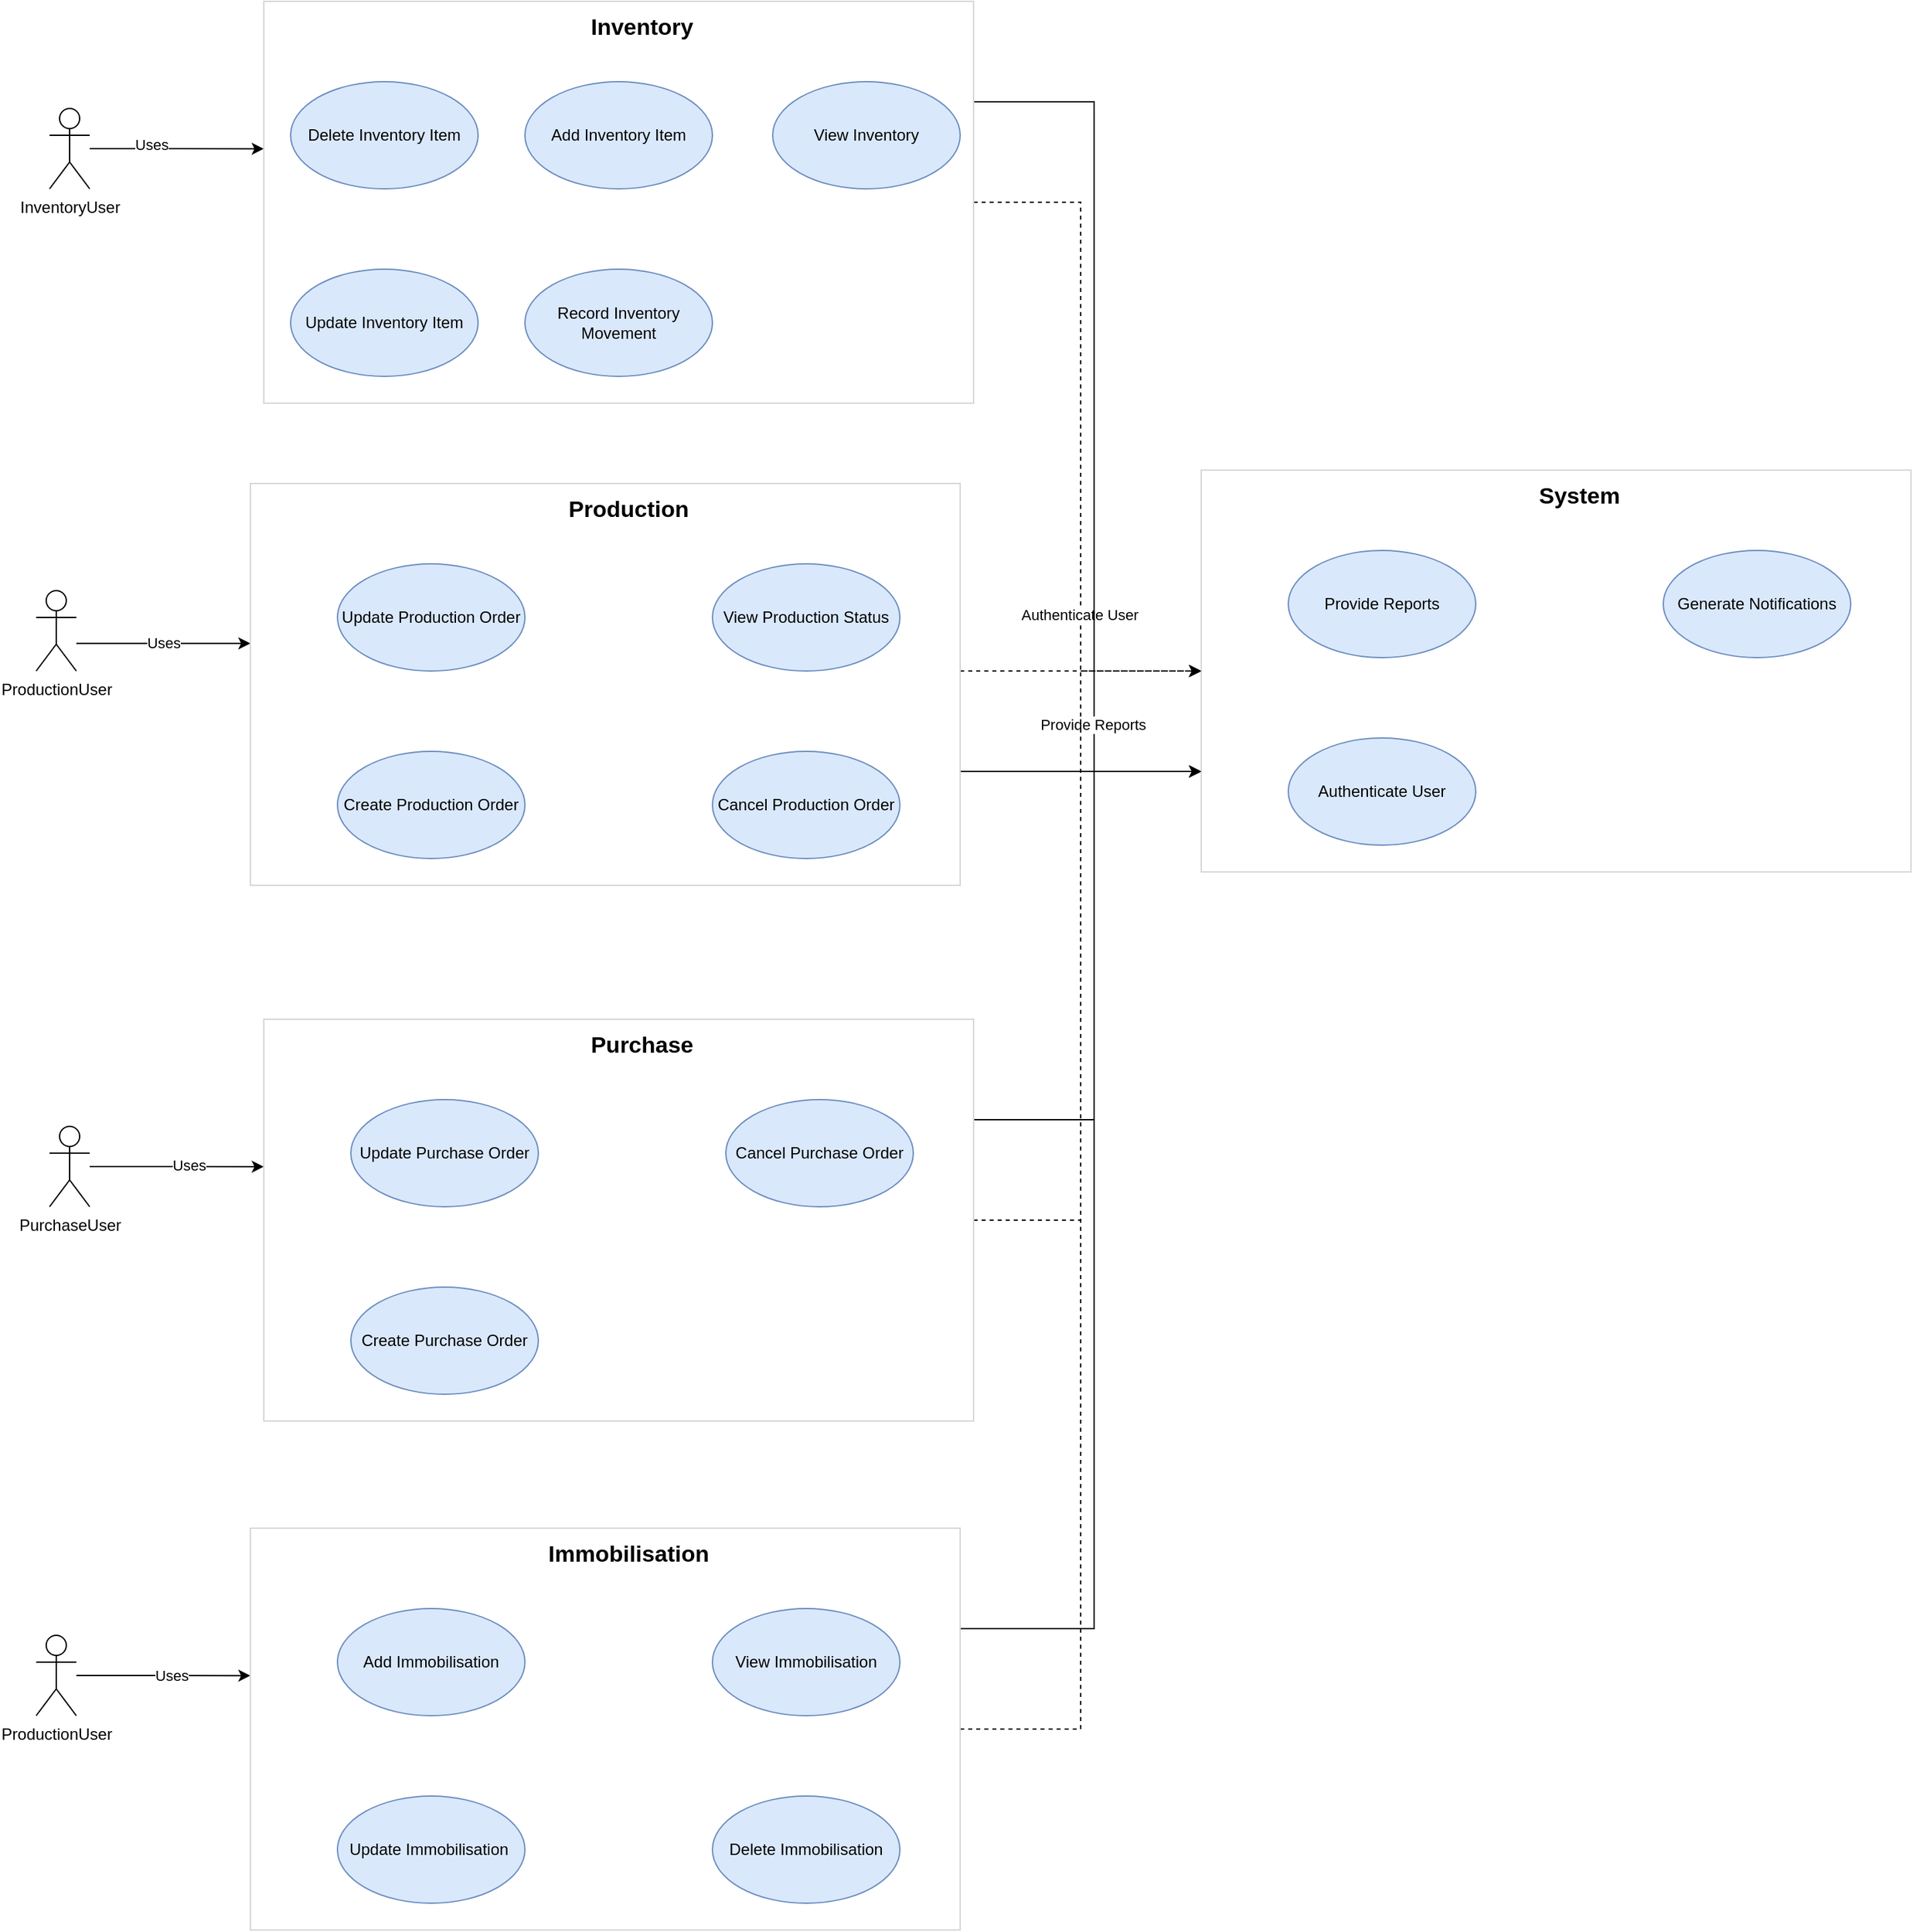 <mxfile version="21.0.10" type="device"><diagram name="Page-1" id="vJQsI2HW_MRC4xHcgE_t"><mxGraphModel dx="2049" dy="1080" grid="1" gridSize="10" guides="1" tooltips="1" connect="1" arrows="1" fold="1" page="1" pageScale="1" pageWidth="850" pageHeight="1100" math="0" shadow="0"><root><mxCell id="0"/><mxCell id="1" parent="0"/><mxCell id="8Evhf4HylxbXUW5uSEZg-13" style="edgeStyle=orthogonalEdgeStyle;rounded=0;orthogonalLoop=1;jettySize=auto;html=1;entryX=0;entryY=0.367;entryDx=0;entryDy=0;entryPerimeter=0;" parent="1" source="8Evhf4HylxbXUW5uSEZg-1" target="8Evhf4HylxbXUW5uSEZg-7" edge="1"><mxGeometry relative="1" as="geometry"/></mxCell><mxCell id="8Evhf4HylxbXUW5uSEZg-48" value="Uses" style="edgeLabel;html=1;align=center;verticalAlign=middle;resizable=0;points=[];rounded=0;" parent="8Evhf4HylxbXUW5uSEZg-13" vertex="1" connectable="0"><mxGeometry x="-0.295" y="3" relative="1" as="geometry"><mxPoint as="offset"/></mxGeometry></mxCell><mxCell id="8Evhf4HylxbXUW5uSEZg-1" value="InventoryUser" style="shape=umlActor;verticalLabelPosition=bottom;verticalAlign=top;html=1;outlineConnect=0;rounded=0;" parent="1" vertex="1"><mxGeometry x="70" y="90" width="30" height="60" as="geometry"/></mxCell><mxCell id="wg44Y7zbau2e3jtQpXtA-1" style="edgeStyle=orthogonalEdgeStyle;rounded=0;orthogonalLoop=1;jettySize=auto;html=1;entryX=0;entryY=0.5;entryDx=0;entryDy=0;dashed=1;" edge="1" parent="1" source="8Evhf4HylxbXUW5uSEZg-7" target="8Evhf4HylxbXUW5uSEZg-26"><mxGeometry relative="1" as="geometry"><Array as="points"><mxPoint x="840" y="160"/><mxPoint x="840" y="510"/></Array></mxGeometry></mxCell><mxCell id="wg44Y7zbau2e3jtQpXtA-7" value="Authenticate User" style="edgeLabel;html=1;align=center;verticalAlign=middle;resizable=0;points=[];rounded=0;" vertex="1" connectable="0" parent="wg44Y7zbau2e3jtQpXtA-1"><mxGeometry x="0.491" y="-1" relative="1" as="geometry"><mxPoint as="offset"/></mxGeometry></mxCell><mxCell id="wg44Y7zbau2e3jtQpXtA-8" style="edgeStyle=orthogonalEdgeStyle;rounded=0;orthogonalLoop=1;jettySize=auto;html=1;exitX=1;exitY=0.25;exitDx=0;exitDy=0;entryX=0;entryY=0.75;entryDx=0;entryDy=0;" edge="1" parent="1" source="8Evhf4HylxbXUW5uSEZg-7" target="8Evhf4HylxbXUW5uSEZg-26"><mxGeometry relative="1" as="geometry"><Array as="points"><mxPoint x="850" y="85"/><mxPoint x="850" y="585"/></Array></mxGeometry></mxCell><mxCell id="wg44Y7zbau2e3jtQpXtA-14" value="Provide Reports" style="edgeLabel;html=1;align=center;verticalAlign=middle;resizable=0;points=[];rounded=0;" vertex="1" connectable="0" parent="wg44Y7zbau2e3jtQpXtA-8"><mxGeometry x="0.655" y="-1" relative="1" as="geometry"><mxPoint as="offset"/></mxGeometry></mxCell><mxCell id="8Evhf4HylxbXUW5uSEZg-7" value="" style="rounded=0;whiteSpace=wrap;html=1;strokeColor=#d6d6d6;" parent="1" vertex="1"><mxGeometry x="230" y="10" width="530" height="300" as="geometry"/></mxCell><mxCell id="8Evhf4HylxbXUW5uSEZg-6" value="Delete Inventory Item" style="ellipse;whiteSpace=wrap;html=1;fillColor=#dae8fc;strokeColor=#6c8ebf;rounded=0;" parent="1" vertex="1"><mxGeometry x="250" y="70" width="140" height="80" as="geometry"/></mxCell><mxCell id="8Evhf4HylxbXUW5uSEZg-8" value="Update Inventory Item" style="ellipse;whiteSpace=wrap;html=1;fillColor=#dae8fc;strokeColor=#6c8ebf;rounded=0;" parent="1" vertex="1"><mxGeometry x="250" y="210" width="140" height="80" as="geometry"/></mxCell><mxCell id="8Evhf4HylxbXUW5uSEZg-9" value="Add Inventory Item" style="ellipse;whiteSpace=wrap;html=1;fillColor=#dae8fc;strokeColor=#6c8ebf;rounded=0;" parent="1" vertex="1"><mxGeometry x="425" y="70" width="140" height="80" as="geometry"/></mxCell><mxCell id="8Evhf4HylxbXUW5uSEZg-10" value="Record Inventory Movement" style="ellipse;whiteSpace=wrap;html=1;fillColor=#dae8fc;strokeColor=#6c8ebf;rounded=0;" parent="1" vertex="1"><mxGeometry x="425" y="210" width="140" height="80" as="geometry"/></mxCell><mxCell id="8Evhf4HylxbXUW5uSEZg-11" value="View Inventory" style="ellipse;whiteSpace=wrap;html=1;fillColor=#dae8fc;strokeColor=#6c8ebf;rounded=0;" parent="1" vertex="1"><mxGeometry x="610" y="70" width="140" height="80" as="geometry"/></mxCell><mxCell id="8Evhf4HylxbXUW5uSEZg-14" value="Inventory" style="text;html=1;strokeColor=none;fillColor=none;align=center;verticalAlign=middle;whiteSpace=wrap;rounded=0;fontStyle=1;fontSize=17;" parent="1" vertex="1"><mxGeometry x="465" y="10" width="95" height="40" as="geometry"/></mxCell><mxCell id="8Evhf4HylxbXUW5uSEZg-17" value="Uses" style="edgeStyle=orthogonalEdgeStyle;rounded=0;orthogonalLoop=1;jettySize=auto;html=1;entryX=0;entryY=0.398;entryDx=0;entryDy=0;entryPerimeter=0;" parent="1" source="8Evhf4HylxbXUW5uSEZg-18" target="8Evhf4HylxbXUW5uSEZg-19" edge="1"><mxGeometry relative="1" as="geometry"><Array as="points"><mxPoint x="217" y="490"/></Array></mxGeometry></mxCell><mxCell id="8Evhf4HylxbXUW5uSEZg-18" value="ProductionUser" style="shape=umlActor;verticalLabelPosition=bottom;verticalAlign=top;html=1;outlineConnect=0;rounded=0;" parent="1" vertex="1"><mxGeometry x="60" y="450" width="30" height="60" as="geometry"/></mxCell><mxCell id="wg44Y7zbau2e3jtQpXtA-3" style="edgeStyle=orthogonalEdgeStyle;rounded=0;orthogonalLoop=1;jettySize=auto;html=1;dashed=1;" edge="1" parent="1" source="8Evhf4HylxbXUW5uSEZg-19" target="8Evhf4HylxbXUW5uSEZg-26"><mxGeometry relative="1" as="geometry"><Array as="points"><mxPoint x="830" y="510"/><mxPoint x="830" y="510"/></Array></mxGeometry></mxCell><mxCell id="wg44Y7zbau2e3jtQpXtA-10" style="edgeStyle=orthogonalEdgeStyle;rounded=0;orthogonalLoop=1;jettySize=auto;html=1;exitX=1;exitY=0.75;exitDx=0;exitDy=0;entryX=0;entryY=0.75;entryDx=0;entryDy=0;" edge="1" parent="1" source="8Evhf4HylxbXUW5uSEZg-19" target="8Evhf4HylxbXUW5uSEZg-26"><mxGeometry relative="1" as="geometry"><mxPoint x="929.957" y="440" as="targetPoint"/><Array as="points"><mxPoint x="750" y="585"/></Array></mxGeometry></mxCell><mxCell id="8Evhf4HylxbXUW5uSEZg-19" value="" style="rounded=0;whiteSpace=wrap;html=1;strokeColor=#d6d6d6;" parent="1" vertex="1"><mxGeometry x="220" y="370" width="530" height="300" as="geometry"/></mxCell><mxCell id="8Evhf4HylxbXUW5uSEZg-20" value="Update Production Order" style="ellipse;whiteSpace=wrap;html=1;fillColor=#dae8fc;strokeColor=#6c8ebf;rounded=0;" parent="1" vertex="1"><mxGeometry x="285" y="430" width="140" height="80" as="geometry"/></mxCell><mxCell id="8Evhf4HylxbXUW5uSEZg-21" value="Create Production Order" style="ellipse;whiteSpace=wrap;html=1;fillColor=#dae8fc;strokeColor=#6c8ebf;rounded=0;" parent="1" vertex="1"><mxGeometry x="285" y="570" width="140" height="80" as="geometry"/></mxCell><mxCell id="8Evhf4HylxbXUW5uSEZg-22" value="View Production Status" style="ellipse;whiteSpace=wrap;html=1;fillColor=#dae8fc;strokeColor=#6c8ebf;rounded=0;" parent="1" vertex="1"><mxGeometry x="565" y="430" width="140" height="80" as="geometry"/></mxCell><mxCell id="8Evhf4HylxbXUW5uSEZg-23" value="Cancel Production Order" style="ellipse;whiteSpace=wrap;html=1;fillColor=#dae8fc;strokeColor=#6c8ebf;rounded=0;" parent="1" vertex="1"><mxGeometry x="565" y="570" width="140" height="80" as="geometry"/></mxCell><mxCell id="8Evhf4HylxbXUW5uSEZg-25" value="Production" style="text;html=1;strokeColor=none;fillColor=none;align=center;verticalAlign=middle;whiteSpace=wrap;rounded=0;fontStyle=1;fontSize=17;" parent="1" vertex="1"><mxGeometry x="455" y="370" width="95" height="40" as="geometry"/></mxCell><mxCell id="8Evhf4HylxbXUW5uSEZg-26" value="" style="rounded=0;whiteSpace=wrap;html=1;strokeColor=#d6d6d6;" parent="1" vertex="1"><mxGeometry x="930" y="360" width="530" height="300" as="geometry"/></mxCell><mxCell id="8Evhf4HylxbXUW5uSEZg-27" value="Provide Reports" style="ellipse;whiteSpace=wrap;html=1;fillColor=#dae8fc;strokeColor=#6c8ebf;rounded=0;" parent="1" vertex="1"><mxGeometry x="995" y="420" width="140" height="80" as="geometry"/></mxCell><mxCell id="8Evhf4HylxbXUW5uSEZg-28" value="Authenticate User" style="ellipse;whiteSpace=wrap;html=1;fillColor=#dae8fc;strokeColor=#6c8ebf;rounded=0;" parent="1" vertex="1"><mxGeometry x="995" y="560" width="140" height="80" as="geometry"/></mxCell><mxCell id="8Evhf4HylxbXUW5uSEZg-29" value="Generate Notifications" style="ellipse;whiteSpace=wrap;html=1;fillColor=#dae8fc;strokeColor=#6c8ebf;rounded=0;" parent="1" vertex="1"><mxGeometry x="1275" y="420" width="140" height="80" as="geometry"/></mxCell><mxCell id="8Evhf4HylxbXUW5uSEZg-31" value="System" style="text;html=1;strokeColor=none;fillColor=none;align=center;verticalAlign=middle;whiteSpace=wrap;rounded=0;fontStyle=1;fontSize=17;" parent="1" vertex="1"><mxGeometry x="1165" y="360" width="95" height="40" as="geometry"/></mxCell><mxCell id="8Evhf4HylxbXUW5uSEZg-32" style="edgeStyle=orthogonalEdgeStyle;rounded=0;orthogonalLoop=1;jettySize=auto;html=1;entryX=0;entryY=0.367;entryDx=0;entryDy=0;entryPerimeter=0;" parent="1" source="8Evhf4HylxbXUW5uSEZg-33" target="8Evhf4HylxbXUW5uSEZg-34" edge="1"><mxGeometry relative="1" as="geometry"/></mxCell><mxCell id="8Evhf4HylxbXUW5uSEZg-49" value="Uses" style="edgeLabel;html=1;align=center;verticalAlign=middle;resizable=0;points=[];rounded=0;" parent="8Evhf4HylxbXUW5uSEZg-32" vertex="1" connectable="0"><mxGeometry x="0.127" y="1" relative="1" as="geometry"><mxPoint as="offset"/></mxGeometry></mxCell><mxCell id="8Evhf4HylxbXUW5uSEZg-33" value="PurchaseUser" style="shape=umlActor;verticalLabelPosition=bottom;verticalAlign=top;html=1;outlineConnect=0;rounded=0;" parent="1" vertex="1"><mxGeometry x="70" y="850" width="30" height="60" as="geometry"/></mxCell><mxCell id="wg44Y7zbau2e3jtQpXtA-4" style="edgeStyle=orthogonalEdgeStyle;rounded=0;orthogonalLoop=1;jettySize=auto;html=1;entryX=0;entryY=0.5;entryDx=0;entryDy=0;dashed=1;" edge="1" parent="1" source="8Evhf4HylxbXUW5uSEZg-34" target="8Evhf4HylxbXUW5uSEZg-26"><mxGeometry relative="1" as="geometry"><Array as="points"><mxPoint x="840" y="920"/><mxPoint x="840" y="510"/></Array></mxGeometry></mxCell><mxCell id="wg44Y7zbau2e3jtQpXtA-11" style="edgeStyle=orthogonalEdgeStyle;rounded=0;orthogonalLoop=1;jettySize=auto;html=1;exitX=1;exitY=0.25;exitDx=0;exitDy=0;entryX=0;entryY=0.75;entryDx=0;entryDy=0;" edge="1" parent="1" source="8Evhf4HylxbXUW5uSEZg-34" target="8Evhf4HylxbXUW5uSEZg-26"><mxGeometry relative="1" as="geometry"><Array as="points"><mxPoint x="850" y="845"/><mxPoint x="850" y="585"/></Array></mxGeometry></mxCell><mxCell id="8Evhf4HylxbXUW5uSEZg-34" value="" style="rounded=0;whiteSpace=wrap;html=1;strokeColor=#d6d6d6;" parent="1" vertex="1"><mxGeometry x="230" y="770" width="530" height="300" as="geometry"/></mxCell><mxCell id="8Evhf4HylxbXUW5uSEZg-35" value="Update Purchase Order" style="ellipse;whiteSpace=wrap;html=1;fillColor=#dae8fc;strokeColor=#6c8ebf;rounded=0;" parent="1" vertex="1"><mxGeometry x="295" y="830" width="140" height="80" as="geometry"/></mxCell><mxCell id="8Evhf4HylxbXUW5uSEZg-36" value="Create Purchase Order" style="ellipse;whiteSpace=wrap;html=1;fillColor=#dae8fc;strokeColor=#6c8ebf;rounded=0;" parent="1" vertex="1"><mxGeometry x="295" y="970" width="140" height="80" as="geometry"/></mxCell><mxCell id="8Evhf4HylxbXUW5uSEZg-37" value="Cancel Purchase Order" style="ellipse;whiteSpace=wrap;html=1;fillColor=#dae8fc;strokeColor=#6c8ebf;rounded=0;" parent="1" vertex="1"><mxGeometry x="575" y="830" width="140" height="80" as="geometry"/></mxCell><mxCell id="8Evhf4HylxbXUW5uSEZg-39" value="Purchase" style="text;html=1;strokeColor=none;fillColor=none;align=center;verticalAlign=middle;whiteSpace=wrap;rounded=0;fontStyle=1;fontSize=17;" parent="1" vertex="1"><mxGeometry x="465" y="770" width="95" height="40" as="geometry"/></mxCell><mxCell id="8Evhf4HylxbXUW5uSEZg-40" style="edgeStyle=orthogonalEdgeStyle;rounded=0;orthogonalLoop=1;jettySize=auto;html=1;entryX=0;entryY=0.367;entryDx=0;entryDy=0;entryPerimeter=0;" parent="1" source="8Evhf4HylxbXUW5uSEZg-41" target="8Evhf4HylxbXUW5uSEZg-42" edge="1"><mxGeometry relative="1" as="geometry"/></mxCell><mxCell id="8Evhf4HylxbXUW5uSEZg-50" value="Uses" style="edgeLabel;html=1;align=center;verticalAlign=middle;resizable=0;points=[];rounded=0;" parent="8Evhf4HylxbXUW5uSEZg-40" vertex="1" connectable="0"><mxGeometry x="0.086" relative="1" as="geometry"><mxPoint as="offset"/></mxGeometry></mxCell><mxCell id="8Evhf4HylxbXUW5uSEZg-41" value="ProductionUser" style="shape=umlActor;verticalLabelPosition=bottom;verticalAlign=top;html=1;outlineConnect=0;rounded=0;" parent="1" vertex="1"><mxGeometry x="60" y="1230" width="30" height="60" as="geometry"/></mxCell><mxCell id="wg44Y7zbau2e3jtQpXtA-5" style="edgeStyle=orthogonalEdgeStyle;rounded=0;orthogonalLoop=1;jettySize=auto;html=1;entryX=0;entryY=0.5;entryDx=0;entryDy=0;dashed=1;" edge="1" parent="1" source="8Evhf4HylxbXUW5uSEZg-42" target="8Evhf4HylxbXUW5uSEZg-26"><mxGeometry relative="1" as="geometry"/></mxCell><mxCell id="wg44Y7zbau2e3jtQpXtA-13" style="edgeStyle=orthogonalEdgeStyle;rounded=0;orthogonalLoop=1;jettySize=auto;html=1;exitX=1;exitY=0.25;exitDx=0;exitDy=0;entryX=0;entryY=0.75;entryDx=0;entryDy=0;" edge="1" parent="1" source="8Evhf4HylxbXUW5uSEZg-42" target="8Evhf4HylxbXUW5uSEZg-26"><mxGeometry relative="1" as="geometry"><mxPoint x="929.957" y="730" as="targetPoint"/><Array as="points"><mxPoint x="850" y="1225"/><mxPoint x="850" y="585"/></Array></mxGeometry></mxCell><mxCell id="8Evhf4HylxbXUW5uSEZg-42" value="" style="rounded=0;whiteSpace=wrap;html=1;strokeColor=#d6d6d6;" parent="1" vertex="1"><mxGeometry x="220" y="1150" width="530" height="300" as="geometry"/></mxCell><mxCell id="8Evhf4HylxbXUW5uSEZg-43" value="Add Immobilisation" style="ellipse;whiteSpace=wrap;html=1;fillColor=#dae8fc;strokeColor=#6c8ebf;rounded=0;" parent="1" vertex="1"><mxGeometry x="285" y="1210" width="140" height="80" as="geometry"/></mxCell><mxCell id="8Evhf4HylxbXUW5uSEZg-44" value="Update Immobilisation&amp;nbsp;" style="ellipse;whiteSpace=wrap;html=1;fillColor=#dae8fc;strokeColor=#6c8ebf;rounded=0;" parent="1" vertex="1"><mxGeometry x="285" y="1350" width="140" height="80" as="geometry"/></mxCell><mxCell id="8Evhf4HylxbXUW5uSEZg-45" value="View Immobilisation" style="ellipse;whiteSpace=wrap;html=1;fillColor=#dae8fc;strokeColor=#6c8ebf;rounded=0;" parent="1" vertex="1"><mxGeometry x="565" y="1210" width="140" height="80" as="geometry"/></mxCell><mxCell id="8Evhf4HylxbXUW5uSEZg-46" value="Delete Immobilisation" style="ellipse;whiteSpace=wrap;html=1;fillColor=#dae8fc;strokeColor=#6c8ebf;rounded=0;" parent="1" vertex="1"><mxGeometry x="565" y="1350" width="140" height="80" as="geometry"/></mxCell><mxCell id="8Evhf4HylxbXUW5uSEZg-47" value="Immobilisation" style="text;html=1;strokeColor=none;fillColor=none;align=center;verticalAlign=middle;whiteSpace=wrap;rounded=0;fontStyle=1;fontSize=17;" parent="1" vertex="1"><mxGeometry x="455" y="1150" width="95" height="40" as="geometry"/></mxCell></root></mxGraphModel></diagram></mxfile>